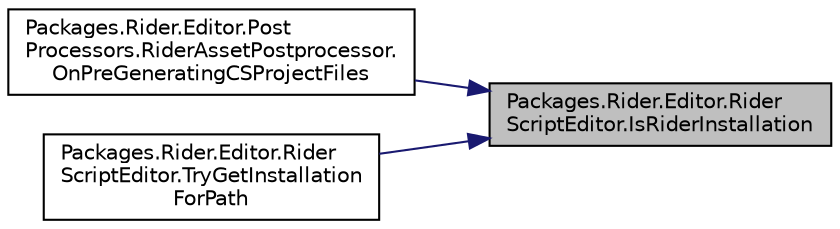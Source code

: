 digraph "Packages.Rider.Editor.RiderScriptEditor.IsRiderInstallation"
{
 // LATEX_PDF_SIZE
  edge [fontname="Helvetica",fontsize="10",labelfontname="Helvetica",labelfontsize="10"];
  node [fontname="Helvetica",fontsize="10",shape=record];
  rankdir="RL";
  Node1 [label="Packages.Rider.Editor.Rider\lScriptEditor.IsRiderInstallation",height=0.2,width=0.4,color="black", fillcolor="grey75", style="filled", fontcolor="black",tooltip=" "];
  Node1 -> Node2 [dir="back",color="midnightblue",fontsize="10",style="solid",fontname="Helvetica"];
  Node2 [label="Packages.Rider.Editor.Post\lProcessors.RiderAssetPostprocessor.\lOnPreGeneratingCSProjectFiles",height=0.2,width=0.4,color="black", fillcolor="white", style="filled",URL="$class_packages_1_1_rider_1_1_editor_1_1_post_processors_1_1_rider_asset_postprocessor.html#a6822b0cf9d1721f254946acf4478cfef",tooltip=" "];
  Node1 -> Node3 [dir="back",color="midnightblue",fontsize="10",style="solid",fontname="Helvetica"];
  Node3 [label="Packages.Rider.Editor.Rider\lScriptEditor.TryGetInstallation\lForPath",height=0.2,width=0.4,color="black", fillcolor="white", style="filled",URL="$class_packages_1_1_rider_1_1_editor_1_1_rider_script_editor.html#a95ae6ac6342a23b1ec07668b9ff1dabc",tooltip=" "];
}
